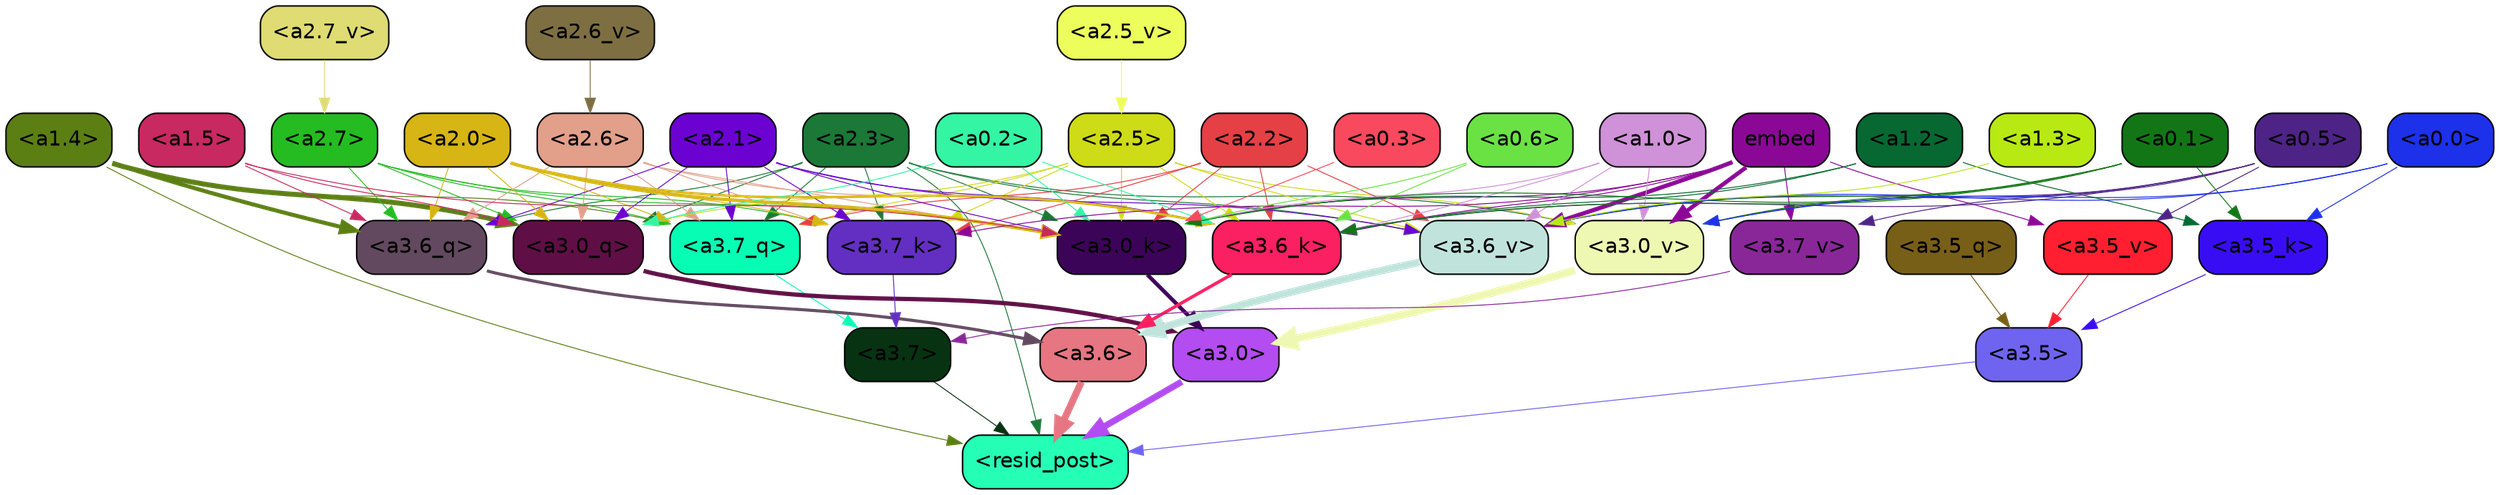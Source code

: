 strict digraph "" {
	graph [bgcolor=transparent,
		layout=dot,
		overlap=false,
		splines=true
	];
	"<a3.7>"	[color=black,
		fillcolor="#073312",
		fontname=Helvetica,
		shape=box,
		style="filled, rounded"];
	"<resid_post>"	[color=black,
		fillcolor="#25feb5",
		fontname=Helvetica,
		shape=box,
		style="filled, rounded"];
	"<a3.7>" -> "<resid_post>"	[color="#073312",
		penwidth=0.6];
	"<a3.6>"	[color=black,
		fillcolor="#e67681",
		fontname=Helvetica,
		shape=box,
		style="filled, rounded"];
	"<a3.6>" -> "<resid_post>"	[color="#e67681",
		penwidth=4.646730065345764];
	"<a3.5>"	[color=black,
		fillcolor="#6f64f0",
		fontname=Helvetica,
		shape=box,
		style="filled, rounded"];
	"<a3.5>" -> "<resid_post>"	[color="#6f64f0",
		penwidth=0.6];
	"<a3.0>"	[color=black,
		fillcolor="#b34cf1",
		fontname=Helvetica,
		shape=box,
		style="filled, rounded"];
	"<a3.0>" -> "<resid_post>"	[color="#b34cf1",
		penwidth=4.323132634162903];
	"<a2.3>"	[color=black,
		fillcolor="#1b7837",
		fontname=Helvetica,
		shape=box,
		style="filled, rounded"];
	"<a2.3>" -> "<resid_post>"	[color="#1b7837",
		penwidth=0.6];
	"<a3.7_q>"	[color=black,
		fillcolor="#08fdb4",
		fontname=Helvetica,
		shape=box,
		style="filled, rounded"];
	"<a2.3>" -> "<a3.7_q>"	[color="#1b7837",
		penwidth=0.6];
	"<a3.6_q>"	[color=black,
		fillcolor="#62495f",
		fontname=Helvetica,
		shape=box,
		style="filled, rounded"];
	"<a2.3>" -> "<a3.6_q>"	[color="#1b7837",
		penwidth=0.6];
	"<a3.0_q>"	[color=black,
		fillcolor="#5f0f45",
		fontname=Helvetica,
		shape=box,
		style="filled, rounded"];
	"<a2.3>" -> "<a3.0_q>"	[color="#1b7837",
		penwidth=0.6];
	"<a3.7_k>"	[color=black,
		fillcolor="#632fc2",
		fontname=Helvetica,
		shape=box,
		style="filled, rounded"];
	"<a2.3>" -> "<a3.7_k>"	[color="#1b7837",
		penwidth=0.6];
	"<a3.0_k>"	[color=black,
		fillcolor="#3c0458",
		fontname=Helvetica,
		shape=box,
		style="filled, rounded"];
	"<a2.3>" -> "<a3.0_k>"	[color="#1b7837",
		penwidth=0.6];
	"<a3.6_v>"	[color=black,
		fillcolor="#c0e4dc",
		fontname=Helvetica,
		shape=box,
		style="filled, rounded"];
	"<a2.3>" -> "<a3.6_v>"	[color="#1b7837",
		penwidth=0.6];
	"<a3.0_v>"	[color=black,
		fillcolor="#eef8b3",
		fontname=Helvetica,
		shape=box,
		style="filled, rounded"];
	"<a2.3>" -> "<a3.0_v>"	[color="#1b7837",
		penwidth=0.6];
	"<a1.4>"	[color=black,
		fillcolor="#5c7f14",
		fontname=Helvetica,
		shape=box,
		style="filled, rounded"];
	"<a1.4>" -> "<resid_post>"	[color="#5c7f14",
		penwidth=0.6];
	"<a1.4>" -> "<a3.7_q>"	[color="#5c7f14",
		penwidth=0.6];
	"<a1.4>" -> "<a3.6_q>"	[color="#5c7f14",
		penwidth=2.700703263282776];
	"<a1.4>" -> "<a3.0_q>"	[color="#5c7f14",
		penwidth=3.34255850315094];
	"<a3.7_q>" -> "<a3.7>"	[color="#08fdb4",
		penwidth=0.6];
	"<a3.6_q>" -> "<a3.6>"	[color="#62495f",
		penwidth=2.03758105635643];
	"<a3.5_q>"	[color=black,
		fillcolor="#785f18",
		fontname=Helvetica,
		shape=box,
		style="filled, rounded"];
	"<a3.5_q>" -> "<a3.5>"	[color="#785f18",
		penwidth=0.6];
	"<a3.0_q>" -> "<a3.0>"	[color="#5f0f45",
		penwidth=2.8638100624084473];
	"<a3.7_k>" -> "<a3.7>"	[color="#632fc2",
		penwidth=0.6];
	"<a3.6_k>"	[color=black,
		fillcolor="#fb2062",
		fontname=Helvetica,
		shape=box,
		style="filled, rounded"];
	"<a3.6_k>" -> "<a3.6>"	[color="#fb2062",
		penwidth=2.174198240041733];
	"<a3.5_k>"	[color=black,
		fillcolor="#390df4",
		fontname=Helvetica,
		shape=box,
		style="filled, rounded"];
	"<a3.5_k>" -> "<a3.5>"	[color="#390df4",
		penwidth=0.6];
	"<a3.0_k>" -> "<a3.0>"	[color="#3c0458",
		penwidth=2.6274144649505615];
	"<a3.7_v>"	[color=black,
		fillcolor="#892799",
		fontname=Helvetica,
		shape=box,
		style="filled, rounded"];
	"<a3.7_v>" -> "<a3.7>"	[color="#892799",
		penwidth=0.6];
	"<a3.6_v>" -> "<a3.6>"	[color="#c0e4dc",
		penwidth=5.002329230308533];
	"<a3.5_v>"	[color=black,
		fillcolor="#ff1f30",
		fontname=Helvetica,
		shape=box,
		style="filled, rounded"];
	"<a3.5_v>" -> "<a3.5>"	[color="#ff1f30",
		penwidth=0.6];
	"<a3.0_v>" -> "<a3.0>"	[color="#eef8b3",
		penwidth=5.188832879066467];
	"<a2.7>"	[color=black,
		fillcolor="#24bc20",
		fontname=Helvetica,
		shape=box,
		style="filled, rounded"];
	"<a2.7>" -> "<a3.7_q>"	[color="#24bc20",
		penwidth=0.6];
	"<a2.7>" -> "<a3.6_q>"	[color="#24bc20",
		penwidth=0.6];
	"<a2.7>" -> "<a3.0_q>"	[color="#24bc20",
		penwidth=0.6];
	"<a2.7>" -> "<a3.7_k>"	[color="#24bc20",
		penwidth=0.6];
	"<a2.7>" -> "<a3.0_k>"	[color="#24bc20",
		penwidth=0.6];
	"<a2.6>"	[color=black,
		fillcolor="#e29f8a",
		fontname=Helvetica,
		shape=box,
		style="filled, rounded"];
	"<a2.6>" -> "<a3.7_q>"	[color="#e29f8a",
		penwidth=0.6];
	"<a2.6>" -> "<a3.6_q>"	[color="#e29f8a",
		penwidth=0.6];
	"<a2.6>" -> "<a3.0_q>"	[color="#e29f8a",
		penwidth=0.6];
	"<a2.6>" -> "<a3.7_k>"	[color="#e29f8a",
		penwidth=0.6];
	"<a2.6>" -> "<a3.6_k>"	[color="#e29f8a",
		penwidth=0.6];
	"<a2.6>" -> "<a3.0_k>"	[color="#e29f8a",
		penwidth=0.6];
	"<a2.5>"	[color=black,
		fillcolor="#cedb17",
		fontname=Helvetica,
		shape=box,
		style="filled, rounded"];
	"<a2.5>" -> "<a3.7_q>"	[color="#cedb17",
		penwidth=0.6];
	"<a2.5>" -> "<a3.0_q>"	[color="#cedb17",
		penwidth=0.6];
	"<a2.5>" -> "<a3.7_k>"	[color="#cedb17",
		penwidth=0.6];
	"<a2.5>" -> "<a3.6_k>"	[color="#cedb17",
		penwidth=0.6];
	"<a2.5>" -> "<a3.0_k>"	[color="#cedb17",
		penwidth=0.6];
	"<a2.5>" -> "<a3.6_v>"	[color="#cedb17",
		penwidth=0.6];
	"<a2.5>" -> "<a3.0_v>"	[color="#cedb17",
		penwidth=0.6];
	"<a2.2>"	[color=black,
		fillcolor="#e44046",
		fontname=Helvetica,
		shape=box,
		style="filled, rounded"];
	"<a2.2>" -> "<a3.7_q>"	[color="#e44046",
		penwidth=0.6];
	"<a2.2>" -> "<a3.7_k>"	[color="#e44046",
		penwidth=0.6];
	"<a2.2>" -> "<a3.6_k>"	[color="#e44046",
		penwidth=0.6];
	"<a2.2>" -> "<a3.0_k>"	[color="#e44046",
		penwidth=0.6];
	"<a2.2>" -> "<a3.6_v>"	[color="#e44046",
		penwidth=0.6];
	"<a2.1>"	[color=black,
		fillcolor="#6b02d2",
		fontname=Helvetica,
		shape=box,
		style="filled, rounded"];
	"<a2.1>" -> "<a3.7_q>"	[color="#6b02d2",
		penwidth=0.6];
	"<a2.1>" -> "<a3.6_q>"	[color="#6b02d2",
		penwidth=0.6];
	"<a2.1>" -> "<a3.0_q>"	[color="#6b02d2",
		penwidth=0.6];
	"<a2.1>" -> "<a3.7_k>"	[color="#6b02d2",
		penwidth=0.6];
	"<a2.1>" -> "<a3.6_k>"	[color="#6b02d2",
		penwidth=0.6];
	"<a2.1>" -> "<a3.0_k>"	[color="#6b02d2",
		penwidth=0.6];
	"<a2.1>" -> "<a3.6_v>"	[color="#6b02d2",
		penwidth=0.6];
	"<a2.0>"	[color=black,
		fillcolor="#d6b515",
		fontname=Helvetica,
		shape=box,
		style="filled, rounded"];
	"<a2.0>" -> "<a3.7_q>"	[color="#d6b515",
		penwidth=0.6];
	"<a2.0>" -> "<a3.6_q>"	[color="#d6b515",
		penwidth=0.6];
	"<a2.0>" -> "<a3.0_q>"	[color="#d6b515",
		penwidth=0.6];
	"<a2.0>" -> "<a3.7_k>"	[color="#d6b515",
		penwidth=0.6];
	"<a2.0>" -> "<a3.6_k>"	[color="#d6b515",
		penwidth=1.6454488784074783];
	"<a2.0>" -> "<a3.0_k>"	[color="#d6b515",
		penwidth=2.2218968719244003];
	"<a1.5>"	[color=black,
		fillcolor="#c82960",
		fontname=Helvetica,
		shape=box,
		style="filled, rounded"];
	"<a1.5>" -> "<a3.6_q>"	[color="#c82960",
		penwidth=0.6];
	"<a1.5>" -> "<a3.0_q>"	[color="#c82960",
		penwidth=0.6];
	"<a1.5>" -> "<a3.0_k>"	[color="#c82960",
		penwidth=0.6];
	"<a0.2>"	[color=black,
		fillcolor="#33f5a4",
		fontname=Helvetica,
		shape=box,
		style="filled, rounded"];
	"<a0.2>" -> "<a3.0_q>"	[color="#33f5a4",
		penwidth=0.6];
	"<a0.2>" -> "<a3.6_k>"	[color="#33f5a4",
		penwidth=0.6];
	"<a0.2>" -> "<a3.0_k>"	[color="#33f5a4",
		penwidth=0.6];
	embed	[color=black,
		fillcolor="#8b0896",
		fontname=Helvetica,
		shape=box,
		style="filled, rounded"];
	embed -> "<a3.7_k>"	[color="#8b0896",
		penwidth=0.6];
	embed -> "<a3.6_k>"	[color="#8b0896",
		penwidth=0.6];
	embed -> "<a3.0_k>"	[color="#8b0896",
		penwidth=0.6];
	embed -> "<a3.7_v>"	[color="#8b0896",
		penwidth=0.6];
	embed -> "<a3.6_v>"	[color="#8b0896",
		penwidth=2.8301228284835815];
	embed -> "<a3.5_v>"	[color="#8b0896",
		penwidth=0.6];
	embed -> "<a3.0_v>"	[color="#8b0896",
		penwidth=2.7660785913467407];
	"<a1.2>"	[color=black,
		fillcolor="#076832",
		fontname=Helvetica,
		shape=box,
		style="filled, rounded"];
	"<a1.2>" -> "<a3.6_k>"	[color="#076832",
		penwidth=0.6];
	"<a1.2>" -> "<a3.5_k>"	[color="#076832",
		penwidth=0.6];
	"<a1.2>" -> "<a3.0_k>"	[color="#076832",
		penwidth=0.6];
	"<a1.0>"	[color=black,
		fillcolor="#cf91d7",
		fontname=Helvetica,
		shape=box,
		style="filled, rounded"];
	"<a1.0>" -> "<a3.6_k>"	[color="#cf91d7",
		penwidth=0.6];
	"<a1.0>" -> "<a3.0_k>"	[color="#cf91d7",
		penwidth=0.6];
	"<a1.0>" -> "<a3.6_v>"	[color="#cf91d7",
		penwidth=0.6];
	"<a1.0>" -> "<a3.0_v>"	[color="#cf91d7",
		penwidth=0.6];
	"<a0.6>"	[color=black,
		fillcolor="#6ae244",
		fontname=Helvetica,
		shape=box,
		style="filled, rounded"];
	"<a0.6>" -> "<a3.6_k>"	[color="#6ae244",
		penwidth=0.6];
	"<a0.6>" -> "<a3.0_k>"	[color="#6ae244",
		penwidth=0.6];
	"<a0.5>"	[color=black,
		fillcolor="#4e2386",
		fontname=Helvetica,
		shape=box,
		style="filled, rounded"];
	"<a0.5>" -> "<a3.6_k>"	[color="#4e2386",
		penwidth=0.6];
	"<a0.5>" -> "<a3.7_v>"	[color="#4e2386",
		penwidth=0.6];
	"<a0.5>" -> "<a3.6_v>"	[color="#4e2386",
		penwidth=0.6];
	"<a0.5>" -> "<a3.5_v>"	[color="#4e2386",
		penwidth=0.6];
	"<a0.5>" -> "<a3.0_v>"	[color="#4e2386",
		penwidth=0.6124261617660522];
	"<a0.1>"	[color=black,
		fillcolor="#137616",
		fontname=Helvetica,
		shape=box,
		style="filled, rounded"];
	"<a0.1>" -> "<a3.6_k>"	[color="#137616",
		penwidth=0.6];
	"<a0.1>" -> "<a3.5_k>"	[color="#137616",
		penwidth=0.6];
	"<a0.1>" -> "<a3.0_k>"	[color="#137616",
		penwidth=0.6];
	"<a0.1>" -> "<a3.6_v>"	[color="#137616",
		penwidth=0.6];
	"<a0.1>" -> "<a3.0_v>"	[color="#137616",
		penwidth=0.6];
	"<a0.0>"	[color=black,
		fillcolor="#1d31ea",
		fontname=Helvetica,
		shape=box,
		style="filled, rounded"];
	"<a0.0>" -> "<a3.5_k>"	[color="#1d31ea",
		penwidth=0.6];
	"<a0.0>" -> "<a3.6_v>"	[color="#1d31ea",
		penwidth=0.6];
	"<a0.0>" -> "<a3.0_v>"	[color="#1d31ea",
		penwidth=0.6];
	"<a0.3>"	[color=black,
		fillcolor="#f9495e",
		fontname=Helvetica,
		shape=box,
		style="filled, rounded"];
	"<a0.3>" -> "<a3.0_k>"	[color="#f9495e",
		penwidth=0.6];
	"<a1.3>"	[color=black,
		fillcolor="#b9e913",
		fontname=Helvetica,
		shape=box,
		style="filled, rounded"];
	"<a1.3>" -> "<a3.6_v>"	[color="#b9e913",
		penwidth=0.6];
	"<a2.7_v>"	[color=black,
		fillcolor="#dedc72",
		fontname=Helvetica,
		shape=box,
		style="filled, rounded"];
	"<a2.7_v>" -> "<a2.7>"	[color="#dedc72",
		penwidth=0.6];
	"<a2.6_v>"	[color=black,
		fillcolor="#7e6f42",
		fontname=Helvetica,
		shape=box,
		style="filled, rounded"];
	"<a2.6_v>" -> "<a2.6>"	[color="#7e6f42",
		penwidth=0.6];
	"<a2.5_v>"	[color=black,
		fillcolor="#ecfd5c",
		fontname=Helvetica,
		shape=box,
		style="filled, rounded"];
	"<a2.5_v>" -> "<a2.5>"	[color="#ecfd5c",
		penwidth=0.6657319068908691];
}
